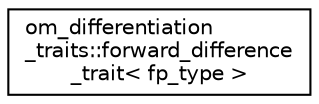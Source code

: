 digraph "Graphical Class Hierarchy"
{
 // LATEX_PDF_SIZE
  edge [fontname="Helvetica",fontsize="10",labelfontname="Helvetica",labelfontsize="10"];
  node [fontname="Helvetica",fontsize="10",shape=record];
  rankdir="LR";
  Node0 [label="om_differentiation\l_traits::forward_difference\l_trait\< fp_type \>",height=0.2,width=0.4,color="black", fillcolor="white", style="filled",URL="$structom__differentiation__traits_1_1forward__difference__trait.html",tooltip="forward difference trait"];
}
